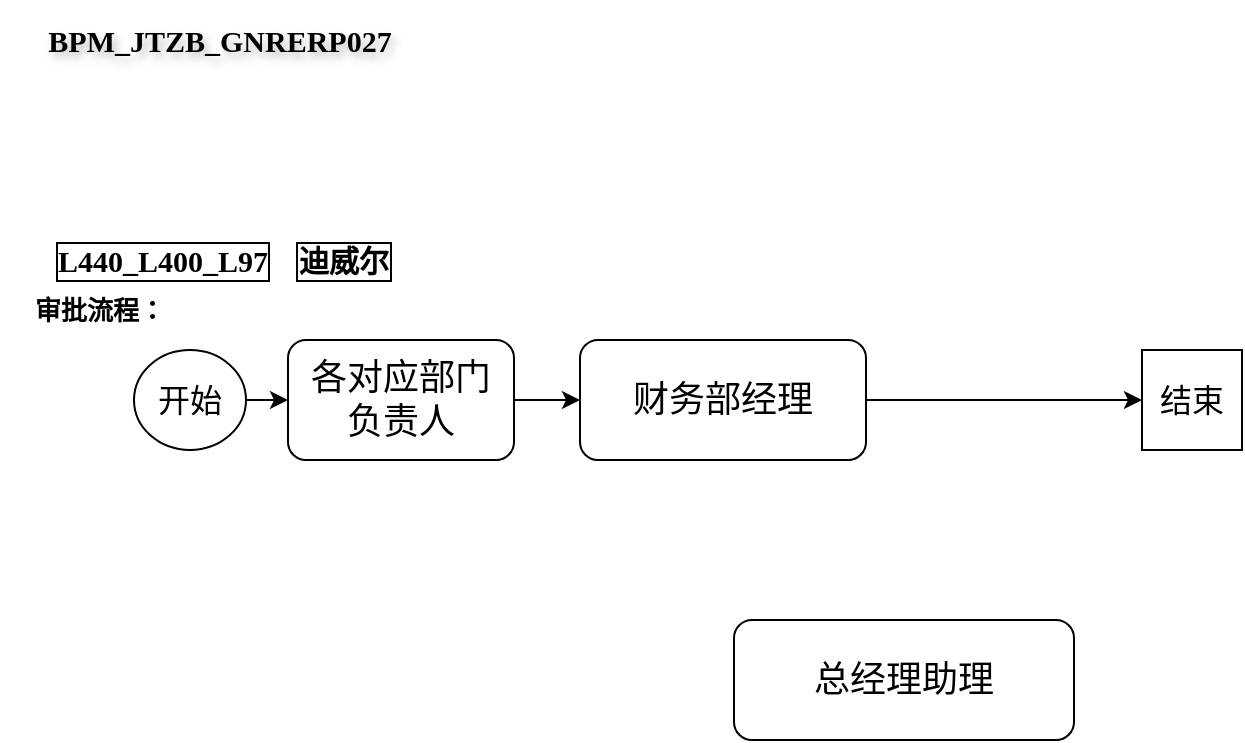 <mxfile version="26.0.16">
  <diagram id="C5RBs43oDa-KdzZeNtuy" name="Page-1">
    <mxGraphModel dx="1194" dy="708" grid="1" gridSize="10" guides="1" tooltips="1" connect="1" arrows="1" fold="1" page="1" pageScale="1" pageWidth="827" pageHeight="1169" math="0" shadow="0">
      <root>
        <mxCell id="WIyWlLk6GJQsqaUBKTNV-0" />
        <mxCell id="WIyWlLk6GJQsqaUBKTNV-1" parent="WIyWlLk6GJQsqaUBKTNV-0" />
        <mxCell id="pftTVOW5zMtByHvlVVlK-4" value="" style="edgeStyle=orthogonalEdgeStyle;rounded=0;orthogonalLoop=1;jettySize=auto;html=1;" parent="WIyWlLk6GJQsqaUBKTNV-1" source="pftTVOW5zMtByHvlVVlK-5" target="pftTVOW5zMtByHvlVVlK-9" edge="1">
          <mxGeometry relative="1" as="geometry" />
        </mxCell>
        <mxCell id="pftTVOW5zMtByHvlVVlK-5" value="&lt;font style=&quot;font-size: 18px;&quot;&gt;各对应部门&lt;/font&gt;&lt;div&gt;&lt;font style=&quot;font-size: 18px;&quot;&gt;负责人&lt;/font&gt;&lt;/div&gt;" style="rounded=1;whiteSpace=wrap;html=1;fontSize=12;glass=0;strokeWidth=1;shadow=0;" parent="WIyWlLk6GJQsqaUBKTNV-1" vertex="1">
          <mxGeometry x="144" y="170" width="113" height="60" as="geometry" />
        </mxCell>
        <mxCell id="pftTVOW5zMtByHvlVVlK-6" value="" style="edgeStyle=orthogonalEdgeStyle;rounded=0;orthogonalLoop=1;jettySize=auto;html=1;" parent="WIyWlLk6GJQsqaUBKTNV-1" source="pftTVOW5zMtByHvlVVlK-7" target="pftTVOW5zMtByHvlVVlK-5" edge="1">
          <mxGeometry relative="1" as="geometry" />
        </mxCell>
        <mxCell id="pftTVOW5zMtByHvlVVlK-7" value="&lt;font style=&quot;font-size: 16px;&quot;&gt;开始&lt;/font&gt;" style="ellipse;whiteSpace=wrap;html=1;" parent="WIyWlLk6GJQsqaUBKTNV-1" vertex="1">
          <mxGeometry x="67" y="175" width="56" height="50" as="geometry" />
        </mxCell>
        <mxCell id="pftTVOW5zMtByHvlVVlK-8" value="" style="edgeStyle=orthogonalEdgeStyle;rounded=0;orthogonalLoop=1;jettySize=auto;html=1;" parent="WIyWlLk6GJQsqaUBKTNV-1" source="pftTVOW5zMtByHvlVVlK-9" target="pftTVOW5zMtByHvlVVlK-10" edge="1">
          <mxGeometry relative="1" as="geometry" />
        </mxCell>
        <mxCell id="pftTVOW5zMtByHvlVVlK-9" value="&lt;font style=&quot;font-size: 18px;&quot;&gt;财务部经理&lt;/font&gt;" style="rounded=1;whiteSpace=wrap;html=1;fontSize=12;glass=0;strokeWidth=1;shadow=0;" parent="WIyWlLk6GJQsqaUBKTNV-1" vertex="1">
          <mxGeometry x="290" y="170" width="143" height="60" as="geometry" />
        </mxCell>
        <mxCell id="pftTVOW5zMtByHvlVVlK-10" value="&lt;font style=&quot;font-size: 16px;&quot;&gt;结束&lt;/font&gt;" style="whiteSpace=wrap;html=1;aspect=fixed;" parent="WIyWlLk6GJQsqaUBKTNV-1" vertex="1">
          <mxGeometry x="571" y="175" width="50" height="50" as="geometry" />
        </mxCell>
        <mxCell id="pftTVOW5zMtByHvlVVlK-11" value="BPM_JTZB_GNRERP027" style="text;html=1;align=center;verticalAlign=middle;whiteSpace=wrap;rounded=0;fontStyle=1;fontFamily=Verdana;fontSize=15;labelBorderColor=none;labelBackgroundColor=none;textShadow=1;" parent="WIyWlLk6GJQsqaUBKTNV-1" vertex="1">
          <mxGeometry width="220" height="40" as="geometry" />
        </mxCell>
        <mxCell id="pftTVOW5zMtByHvlVVlK-12" value="L440_L400_L97" style="text;html=1;align=center;verticalAlign=middle;whiteSpace=wrap;rounded=0;fontStyle=1;fontFamily=Times New Roman;fontSize=15;labelBackgroundColor=none;labelBorderColor=default;" parent="WIyWlLk6GJQsqaUBKTNV-1" vertex="1">
          <mxGeometry x="10" y="110" width="143" height="40" as="geometry" />
        </mxCell>
        <mxCell id="pftTVOW5zMtByHvlVVlK-13" value="迪威尔" style="text;html=1;align=center;verticalAlign=middle;whiteSpace=wrap;rounded=0;fontStyle=1;fontFamily=Times New Roman;fontSize=15;labelBorderColor=default;" parent="WIyWlLk6GJQsqaUBKTNV-1" vertex="1">
          <mxGeometry x="144" y="110" width="56" height="40" as="geometry" />
        </mxCell>
        <mxCell id="pftTVOW5zMtByHvlVVlK-15" value="审批流程：" style="text;html=1;align=center;verticalAlign=middle;whiteSpace=wrap;rounded=0;fontStyle=1;fontFamily=Times New Roman;fontSize=13;textShadow=0;" parent="WIyWlLk6GJQsqaUBKTNV-1" vertex="1">
          <mxGeometry x="10" y="135" width="80" height="40" as="geometry" />
        </mxCell>
        <mxCell id="knu0iw4QtvBZDEMA2g1H-0" value="&lt;font style=&quot;font-size: 18px;&quot;&gt;总经理助理&lt;/font&gt;" style="rounded=1;whiteSpace=wrap;html=1;fontSize=12;glass=0;strokeWidth=1;shadow=0;" parent="WIyWlLk6GJQsqaUBKTNV-1" vertex="1">
          <mxGeometry x="367" y="310" width="170" height="60" as="geometry" />
        </mxCell>
      </root>
    </mxGraphModel>
  </diagram>
</mxfile>
